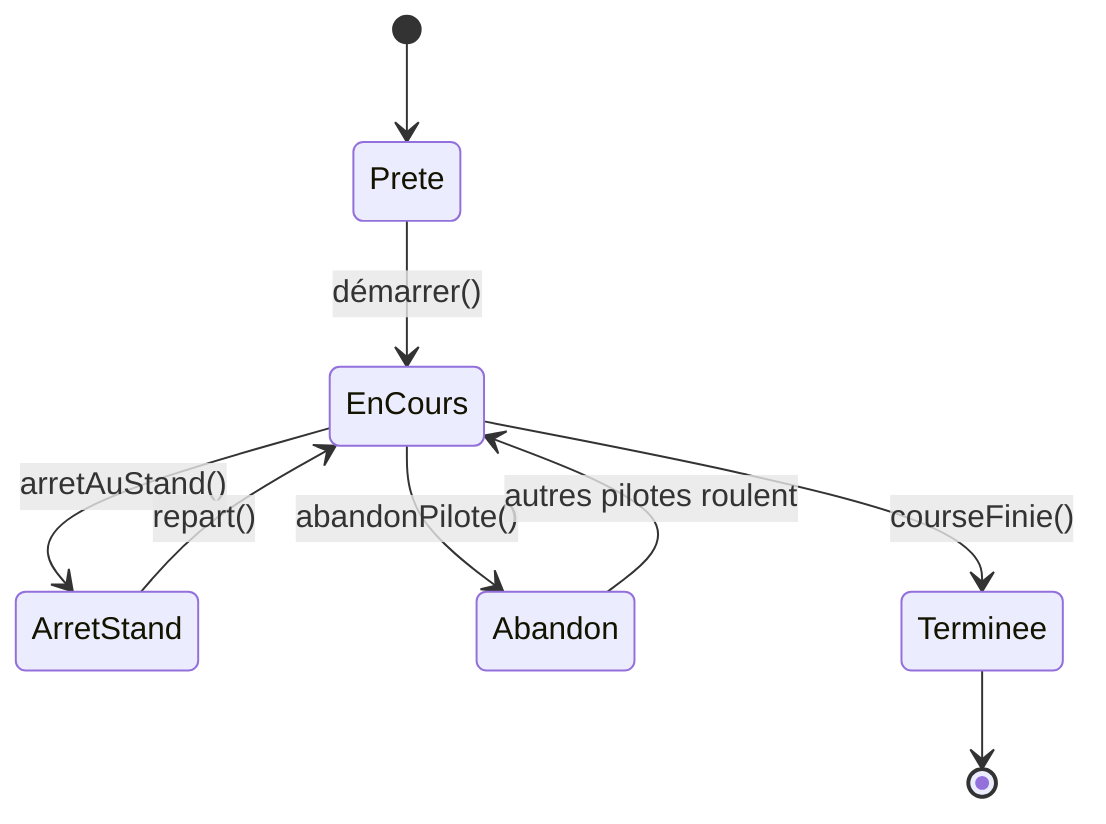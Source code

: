 stateDiagram-v2
    [*] --> Prete
    Prete --> EnCours : démarrer()
    EnCours --> ArretStand : arretAuStand()
    ArretStand --> EnCours : repart()
    EnCours --> Abandon : abandonPilote()
    EnCours --> Terminee : courseFinie()
    Abandon --> EnCours : autres pilotes roulent
    Terminee --> [*]